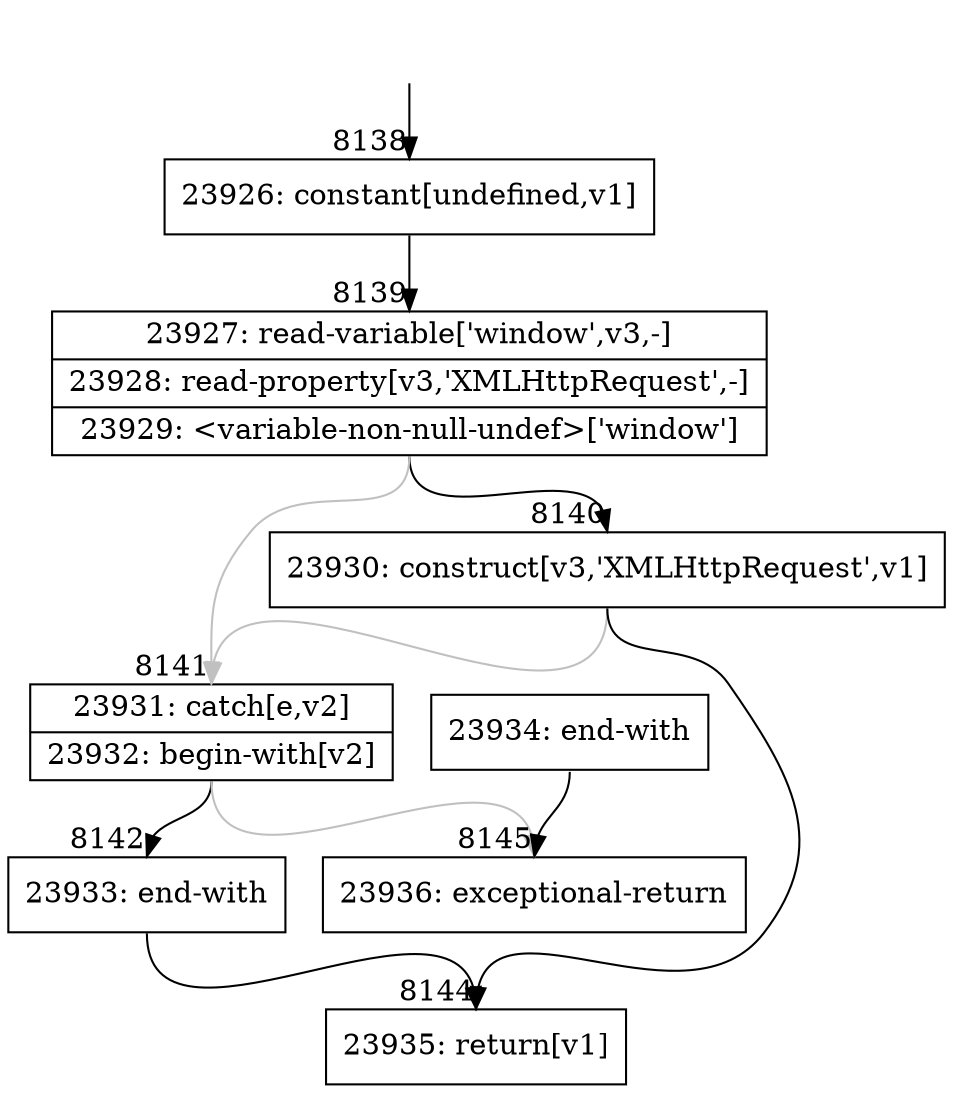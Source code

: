 digraph {
rankdir="TD"
BB_entry506[shape=none,label=""];
BB_entry506 -> BB8138 [tailport=s, headport=n, headlabel="    8138"]
BB8138 [shape=record label="{23926: constant[undefined,v1]}" ] 
BB8138 -> BB8139 [tailport=s, headport=n, headlabel="      8139"]
BB8139 [shape=record label="{23927: read-variable['window',v3,-]|23928: read-property[v3,'XMLHttpRequest',-]|23929: \<variable-non-null-undef\>['window']}" ] 
BB8139 -> BB8140 [tailport=s, headport=n, headlabel="      8140"]
BB8139 -> BB8141 [tailport=s, headport=n, color=gray, headlabel="      8141"]
BB8140 [shape=record label="{23930: construct[v3,'XMLHttpRequest',v1]}" ] 
BB8140 -> BB8144 [tailport=s, headport=n, headlabel="      8144"]
BB8140 -> BB8141 [tailport=s, headport=n, color=gray]
BB8141 [shape=record label="{23931: catch[e,v2]|23932: begin-with[v2]}" ] 
BB8141 -> BB8142 [tailport=s, headport=n, headlabel="      8142"]
BB8141 -> BB8145 [tailport=s, headport=n, color=gray, headlabel="      8145"]
BB8142 [shape=record label="{23933: end-with}" ] 
BB8142 -> BB8144 [tailport=s, headport=n]
BB8143 [shape=record label="{23934: end-with}" ] 
BB8143 -> BB8145 [tailport=s, headport=n]
BB8144 [shape=record label="{23935: return[v1]}" ] 
BB8145 [shape=record label="{23936: exceptional-return}" ] 
}
